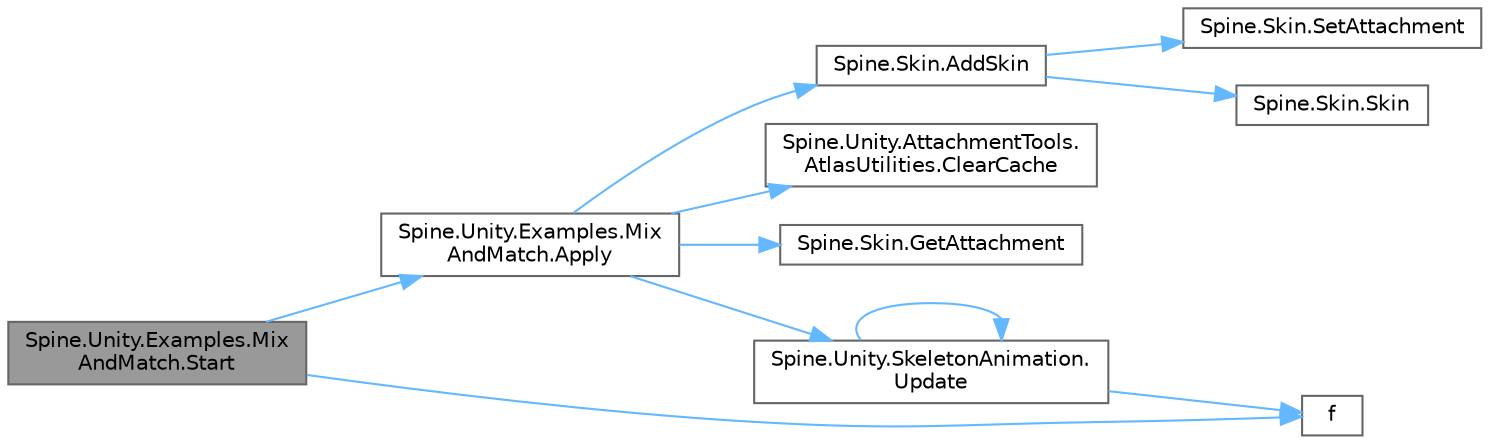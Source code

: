 digraph "Spine.Unity.Examples.MixAndMatch.Start"
{
 // LATEX_PDF_SIZE
  bgcolor="transparent";
  edge [fontname=Helvetica,fontsize=10,labelfontname=Helvetica,labelfontsize=10];
  node [fontname=Helvetica,fontsize=10,shape=box,height=0.2,width=0.4];
  rankdir="LR";
  Node1 [id="Node000001",label="Spine.Unity.Examples.Mix\lAndMatch.Start",height=0.2,width=0.4,color="gray40", fillcolor="grey60", style="filled", fontcolor="black",tooltip=" "];
  Node1 -> Node2 [id="edge1_Node000001_Node000002",color="steelblue1",style="solid",tooltip=" "];
  Node2 [id="Node000002",label="Spine.Unity.Examples.Mix\lAndMatch.Apply",height=0.2,width=0.4,color="grey40", fillcolor="white", style="filled",URL="$class_spine_1_1_unity_1_1_examples_1_1_mix_and_match.html#a0f76eedb176ad77e150dc08562468dc4",tooltip=" "];
  Node2 -> Node3 [id="edge2_Node000002_Node000003",color="steelblue1",style="solid",tooltip=" "];
  Node3 [id="Node000003",label="Spine.Skin.AddSkin",height=0.2,width=0.4,color="grey40", fillcolor="white", style="filled",URL="$class_spine_1_1_skin.html#afb9499439fa5bdbc6c9f5da7acde7f53",tooltip="Adds all attachments, bones, and constraints from the specified skin to this skin."];
  Node3 -> Node4 [id="edge3_Node000003_Node000004",color="steelblue1",style="solid",tooltip=" "];
  Node4 [id="Node000004",label="Spine.Skin.SetAttachment",height=0.2,width=0.4,color="grey40", fillcolor="white", style="filled",URL="$class_spine_1_1_skin.html#a30fb37acfde4cf09a62a2a2835848c5f",tooltip="Adds an attachment to the skin for the specified slot index and name. If the name already exists for ..."];
  Node3 -> Node5 [id="edge4_Node000003_Node000005",color="steelblue1",style="solid",tooltip=" "];
  Node5 [id="Node000005",label="Spine.Skin.Skin",height=0.2,width=0.4,color="grey40", fillcolor="white", style="filled",URL="$class_spine_1_1_skin.html#ab47f6bace21eabe3c1ca6ddb19169ae8",tooltip=" "];
  Node2 -> Node6 [id="edge5_Node000002_Node000006",color="steelblue1",style="solid",tooltip=" "];
  Node6 [id="Node000006",label="Spine.Unity.AttachmentTools.\lAtlasUtilities.ClearCache",height=0.2,width=0.4,color="grey40", fillcolor="white", style="filled",URL="$class_spine_1_1_unity_1_1_attachment_tools_1_1_atlas_utilities.html#a2abd8d25b488734bf7679e13b3dda982",tooltip="Frees up textures cached by repacking and remapping operations."];
  Node2 -> Node7 [id="edge6_Node000002_Node000007",color="steelblue1",style="solid",tooltip=" "];
  Node7 [id="Node000007",label="Spine.Skin.GetAttachment",height=0.2,width=0.4,color="grey40", fillcolor="white", style="filled",URL="$class_spine_1_1_skin.html#a8e1b079b629865148f809487fbda7938",tooltip="Returns the attachment for the specified slot index and name, or null."];
  Node2 -> Node8 [id="edge7_Node000002_Node000008",color="steelblue1",style="solid",tooltip=" "];
  Node8 [id="Node000008",label="Spine.Unity.SkeletonAnimation.\lUpdate",height=0.2,width=0.4,color="grey40", fillcolor="white", style="filled",URL="$class_spine_1_1_unity_1_1_skeleton_animation.html#a3856279658d783b0f45467aea7e25668",tooltip=" "];
  Node8 -> Node9 [id="edge8_Node000008_Node000009",color="steelblue1",style="solid",tooltip=" "];
  Node9 [id="Node000009",label="f",height=0.2,width=0.4,color="grey40", fillcolor="white", style="filled",URL="$cxx11__tensor__map_8cpp.html#a7f507fea02198f6cb81c86640c7b1a4e",tooltip=" "];
  Node8 -> Node8 [id="edge9_Node000008_Node000008",color="steelblue1",style="solid",tooltip=" "];
  Node1 -> Node9 [id="edge10_Node000001_Node000009",color="steelblue1",style="solid",tooltip=" "];
}
